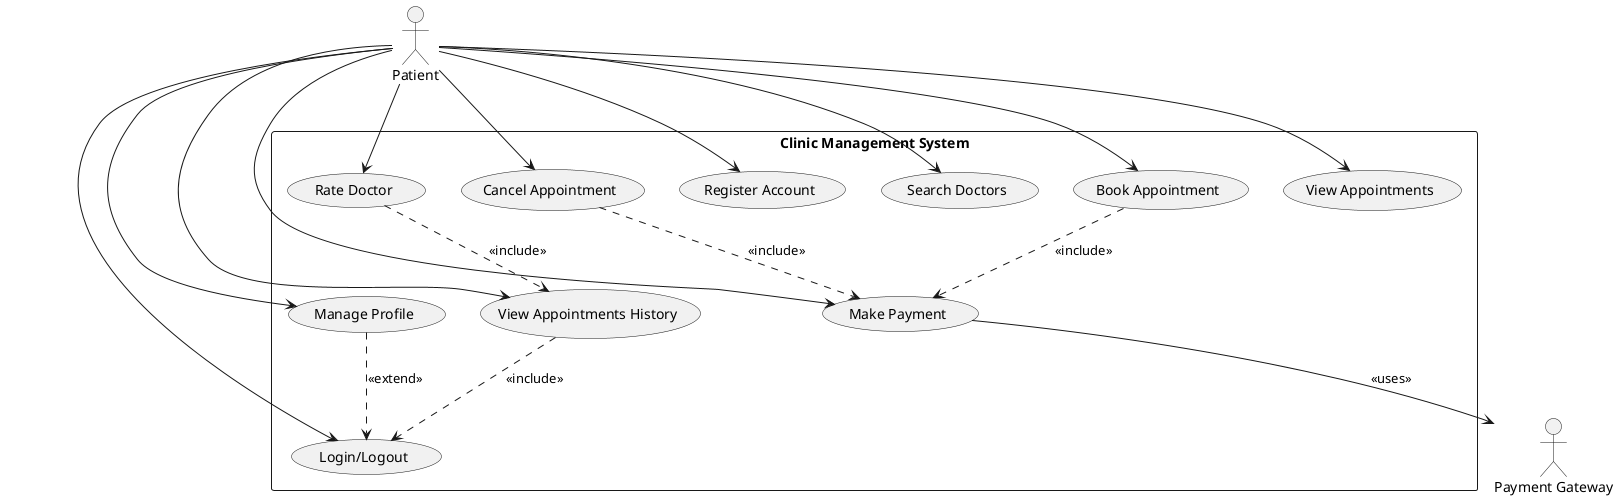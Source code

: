 @startuml

actor Patient

rectangle "Clinic Management System" {
  (Register Account)
  (Login/Logout)
  (Manage Profile)
  (Search Doctors)
  (Book Appointment)
  (View Appointments)
  (Cancel Appointment)
  (Make Payment)
  (View Appointments History)
  (Rate Doctor)
}

actor "Payment Gateway" as PG

Patient --> (Register Account)
Patient --> (Login/Logout)
Patient --> (Manage Profile)
Patient --> (Search Doctors)
Patient --> (Book Appointment)
Patient --> (View Appointments)
Patient --> (Cancel Appointment)
Patient --> (Make Payment)
Patient --> (View Appointments History)
Patient --> (Rate Doctor)

(Manage Profile) ..> (Login/Logout) : <<extend>>
(Book Appointment) ..> (Make Payment) : <<include>>
(Cancel Appointment) ..> (Make Payment) : <<include>>
(View Appointments History) ..> (Login/Logout) : <<include>>
(Rate Doctor) ..> (View Appointments History) : <<include>>

(Make Payment) --> PG : <<uses>>

@enduml 